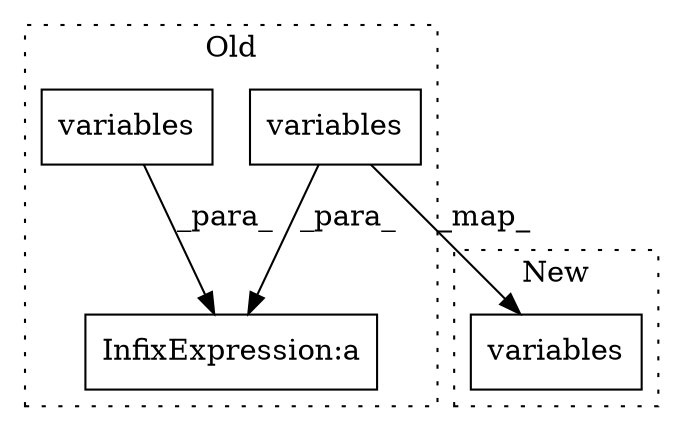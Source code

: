 digraph G {
subgraph cluster0 {
1 [label="variables" a="32" s="12867" l="11" shape="box"];
3 [label="InfixExpression:a" a="27" s="12849" l="3" shape="box"];
4 [label="variables" a="32" s="12838" l="11" shape="box"];
label = "Old";
style="dotted";
}
subgraph cluster1 {
2 [label="variables" a="32" s="12824" l="11" shape="box"];
label = "New";
style="dotted";
}
1 -> 2 [label="_map_"];
1 -> 3 [label="_para_"];
4 -> 3 [label="_para_"];
}
